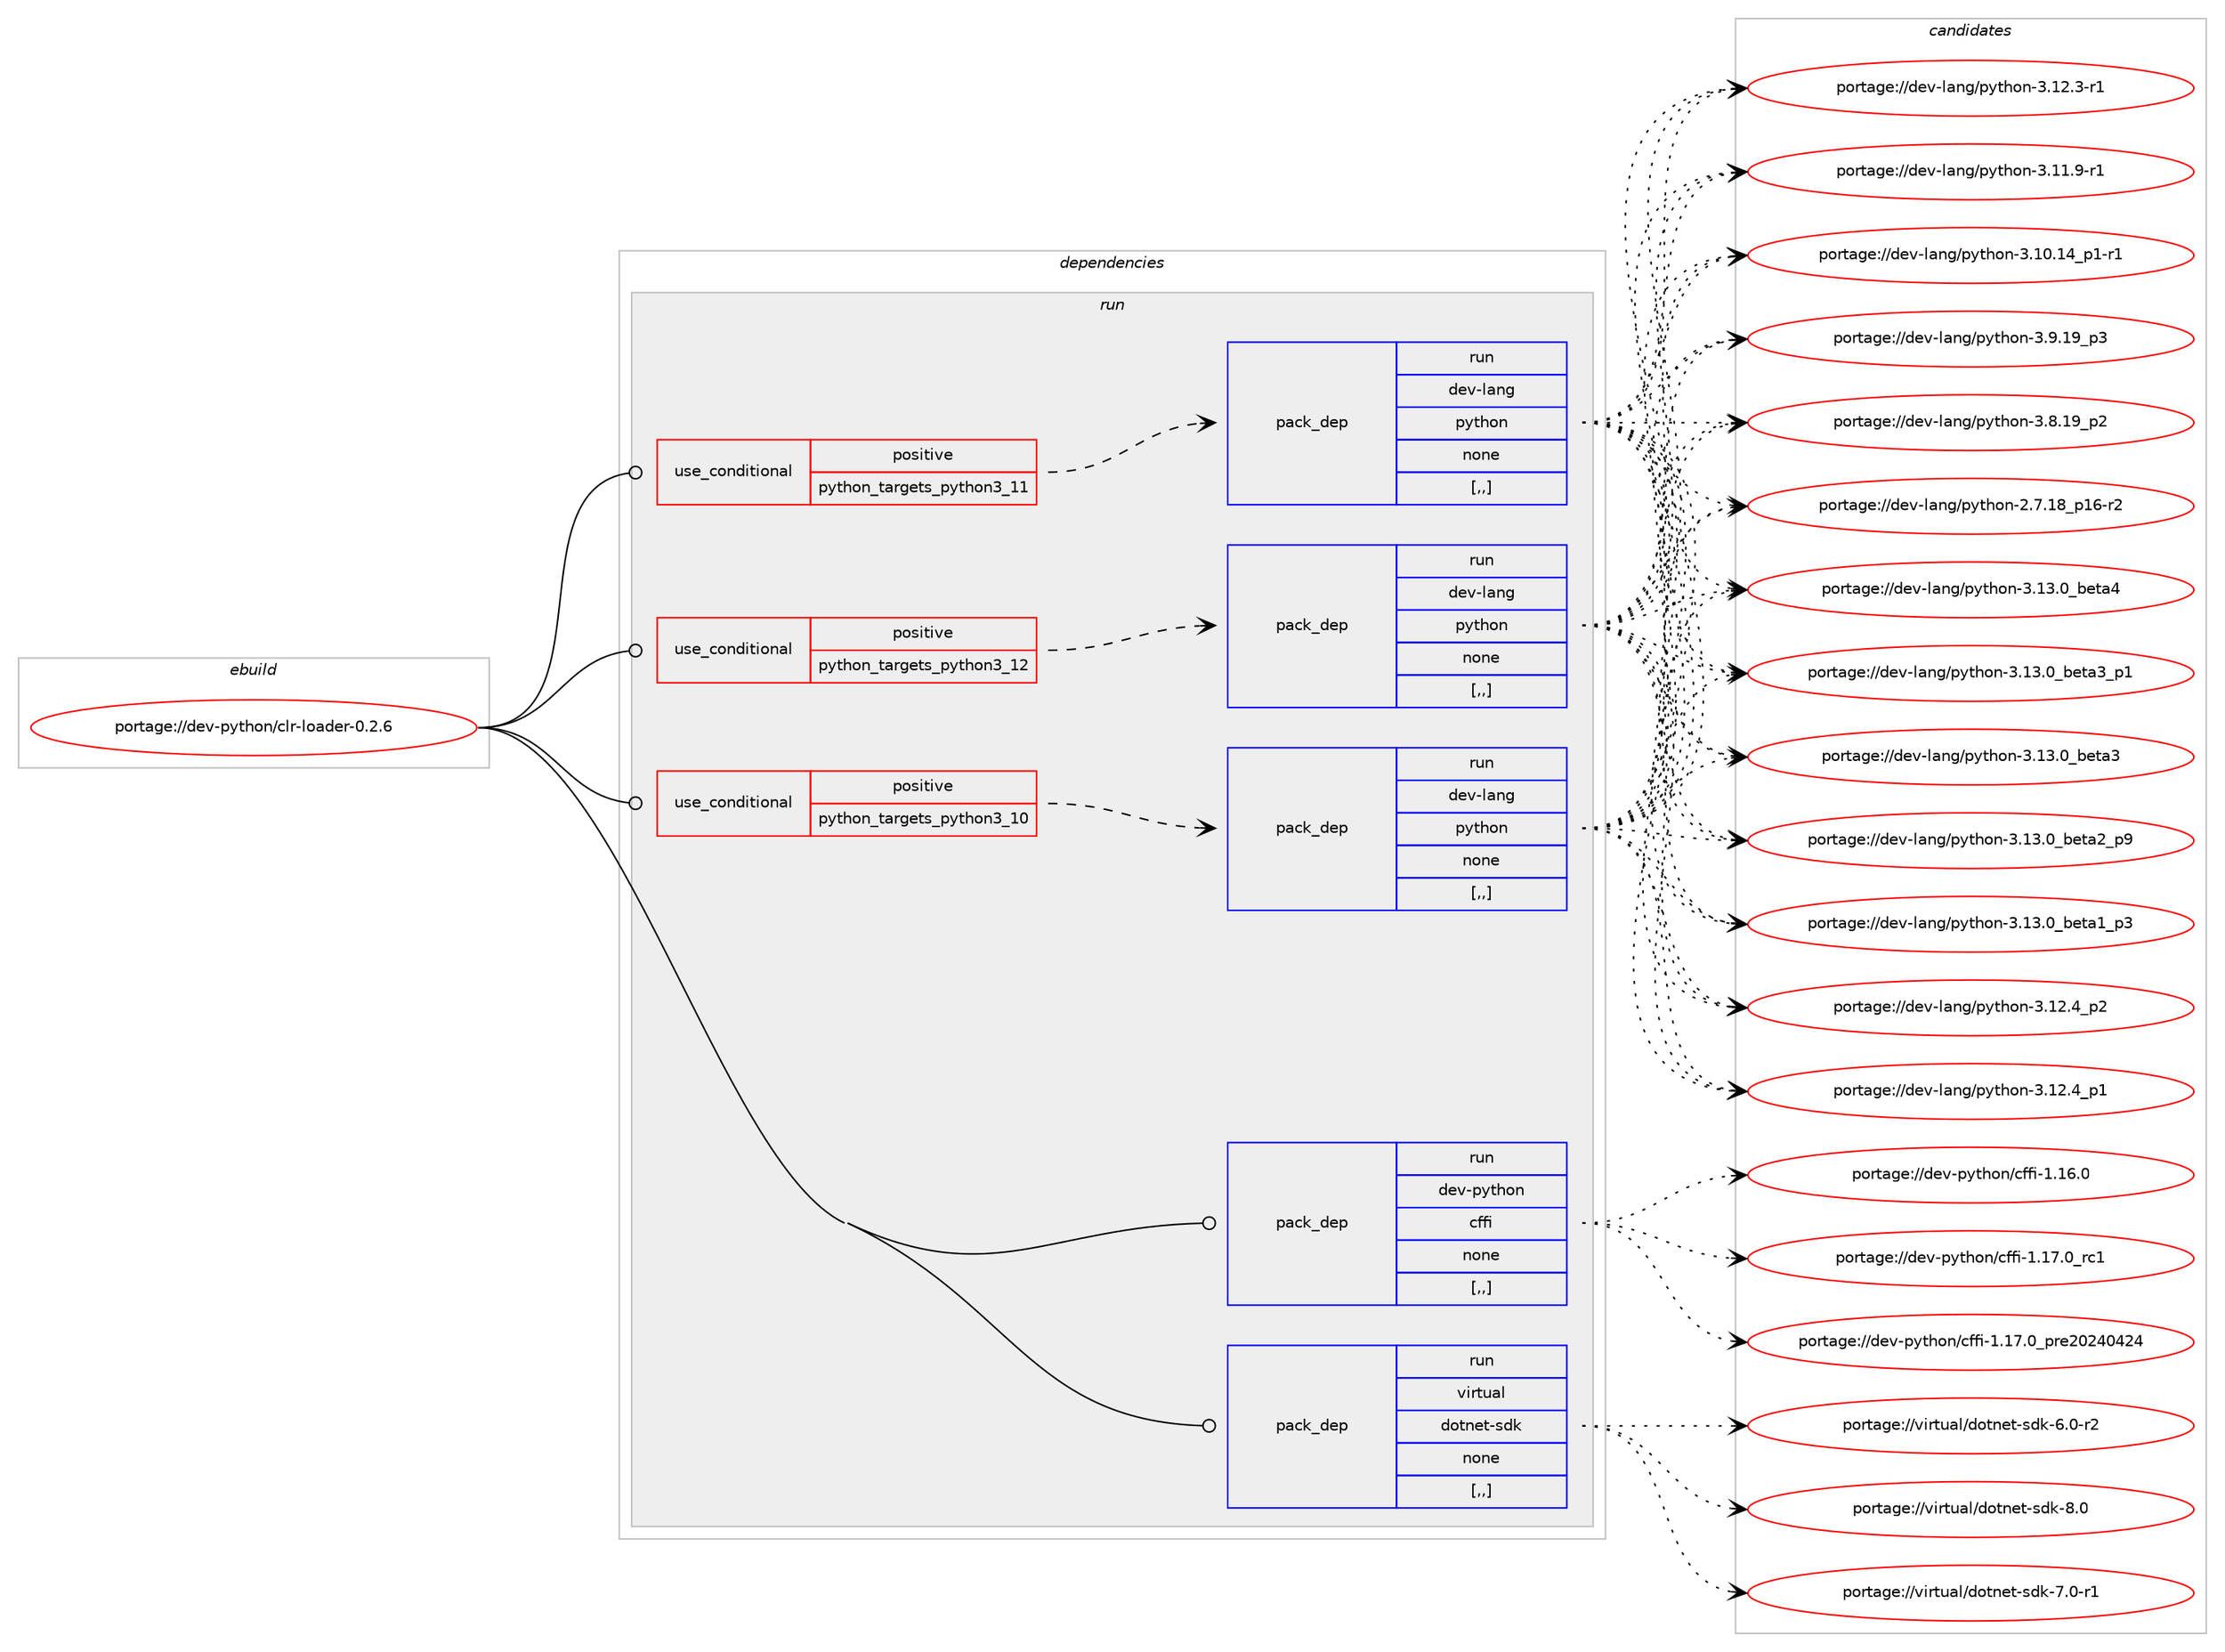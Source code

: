 digraph prolog {

# *************
# Graph options
# *************

newrank=true;
concentrate=true;
compound=true;
graph [rankdir=LR,fontname=Helvetica,fontsize=10,ranksep=1.5];#, ranksep=2.5, nodesep=0.2];
edge  [arrowhead=vee];
node  [fontname=Helvetica,fontsize=10];

# **********
# The ebuild
# **********

subgraph cluster_leftcol {
color=gray;
label=<<i>ebuild</i>>;
id [label="portage://dev-python/clr-loader-0.2.6", color=red, width=4, href="../dev-python/clr-loader-0.2.6.svg"];
}

# ****************
# The dependencies
# ****************

subgraph cluster_midcol {
color=gray;
label=<<i>dependencies</i>>;
subgraph cluster_compile {
fillcolor="#eeeeee";
style=filled;
label=<<i>compile</i>>;
}
subgraph cluster_compileandrun {
fillcolor="#eeeeee";
style=filled;
label=<<i>compile and run</i>>;
}
subgraph cluster_run {
fillcolor="#eeeeee";
style=filled;
label=<<i>run</i>>;
subgraph cond31858 {
dependency144278 [label=<<TABLE BORDER="0" CELLBORDER="1" CELLSPACING="0" CELLPADDING="4"><TR><TD ROWSPAN="3" CELLPADDING="10">use_conditional</TD></TR><TR><TD>positive</TD></TR><TR><TD>python_targets_python3_10</TD></TR></TABLE>>, shape=none, color=red];
subgraph pack111173 {
dependency144279 [label=<<TABLE BORDER="0" CELLBORDER="1" CELLSPACING="0" CELLPADDING="4" WIDTH="220"><TR><TD ROWSPAN="6" CELLPADDING="30">pack_dep</TD></TR><TR><TD WIDTH="110">run</TD></TR><TR><TD>dev-lang</TD></TR><TR><TD>python</TD></TR><TR><TD>none</TD></TR><TR><TD>[,,]</TD></TR></TABLE>>, shape=none, color=blue];
}
dependency144278:e -> dependency144279:w [weight=20,style="dashed",arrowhead="vee"];
}
id:e -> dependency144278:w [weight=20,style="solid",arrowhead="odot"];
subgraph cond31859 {
dependency144280 [label=<<TABLE BORDER="0" CELLBORDER="1" CELLSPACING="0" CELLPADDING="4"><TR><TD ROWSPAN="3" CELLPADDING="10">use_conditional</TD></TR><TR><TD>positive</TD></TR><TR><TD>python_targets_python3_11</TD></TR></TABLE>>, shape=none, color=red];
subgraph pack111174 {
dependency144281 [label=<<TABLE BORDER="0" CELLBORDER="1" CELLSPACING="0" CELLPADDING="4" WIDTH="220"><TR><TD ROWSPAN="6" CELLPADDING="30">pack_dep</TD></TR><TR><TD WIDTH="110">run</TD></TR><TR><TD>dev-lang</TD></TR><TR><TD>python</TD></TR><TR><TD>none</TD></TR><TR><TD>[,,]</TD></TR></TABLE>>, shape=none, color=blue];
}
dependency144280:e -> dependency144281:w [weight=20,style="dashed",arrowhead="vee"];
}
id:e -> dependency144280:w [weight=20,style="solid",arrowhead="odot"];
subgraph cond31860 {
dependency144282 [label=<<TABLE BORDER="0" CELLBORDER="1" CELLSPACING="0" CELLPADDING="4"><TR><TD ROWSPAN="3" CELLPADDING="10">use_conditional</TD></TR><TR><TD>positive</TD></TR><TR><TD>python_targets_python3_12</TD></TR></TABLE>>, shape=none, color=red];
subgraph pack111175 {
dependency144283 [label=<<TABLE BORDER="0" CELLBORDER="1" CELLSPACING="0" CELLPADDING="4" WIDTH="220"><TR><TD ROWSPAN="6" CELLPADDING="30">pack_dep</TD></TR><TR><TD WIDTH="110">run</TD></TR><TR><TD>dev-lang</TD></TR><TR><TD>python</TD></TR><TR><TD>none</TD></TR><TR><TD>[,,]</TD></TR></TABLE>>, shape=none, color=blue];
}
dependency144282:e -> dependency144283:w [weight=20,style="dashed",arrowhead="vee"];
}
id:e -> dependency144282:w [weight=20,style="solid",arrowhead="odot"];
subgraph pack111176 {
dependency144284 [label=<<TABLE BORDER="0" CELLBORDER="1" CELLSPACING="0" CELLPADDING="4" WIDTH="220"><TR><TD ROWSPAN="6" CELLPADDING="30">pack_dep</TD></TR><TR><TD WIDTH="110">run</TD></TR><TR><TD>dev-python</TD></TR><TR><TD>cffi</TD></TR><TR><TD>none</TD></TR><TR><TD>[,,]</TD></TR></TABLE>>, shape=none, color=blue];
}
id:e -> dependency144284:w [weight=20,style="solid",arrowhead="odot"];
subgraph pack111177 {
dependency144285 [label=<<TABLE BORDER="0" CELLBORDER="1" CELLSPACING="0" CELLPADDING="4" WIDTH="220"><TR><TD ROWSPAN="6" CELLPADDING="30">pack_dep</TD></TR><TR><TD WIDTH="110">run</TD></TR><TR><TD>virtual</TD></TR><TR><TD>dotnet-sdk</TD></TR><TR><TD>none</TD></TR><TR><TD>[,,]</TD></TR></TABLE>>, shape=none, color=blue];
}
id:e -> dependency144285:w [weight=20,style="solid",arrowhead="odot"];
}
}

# **************
# The candidates
# **************

subgraph cluster_choices {
rank=same;
color=gray;
label=<<i>candidates</i>>;

subgraph choice111173 {
color=black;
nodesep=1;
choice1001011184510897110103471121211161041111104551464951464895981011169752 [label="portage://dev-lang/python-3.13.0_beta4", color=red, width=4,href="../dev-lang/python-3.13.0_beta4.svg"];
choice10010111845108971101034711212111610411111045514649514648959810111697519511249 [label="portage://dev-lang/python-3.13.0_beta3_p1", color=red, width=4,href="../dev-lang/python-3.13.0_beta3_p1.svg"];
choice1001011184510897110103471121211161041111104551464951464895981011169751 [label="portage://dev-lang/python-3.13.0_beta3", color=red, width=4,href="../dev-lang/python-3.13.0_beta3.svg"];
choice10010111845108971101034711212111610411111045514649514648959810111697509511257 [label="portage://dev-lang/python-3.13.0_beta2_p9", color=red, width=4,href="../dev-lang/python-3.13.0_beta2_p9.svg"];
choice10010111845108971101034711212111610411111045514649514648959810111697499511251 [label="portage://dev-lang/python-3.13.0_beta1_p3", color=red, width=4,href="../dev-lang/python-3.13.0_beta1_p3.svg"];
choice100101118451089711010347112121116104111110455146495046529511250 [label="portage://dev-lang/python-3.12.4_p2", color=red, width=4,href="../dev-lang/python-3.12.4_p2.svg"];
choice100101118451089711010347112121116104111110455146495046529511249 [label="portage://dev-lang/python-3.12.4_p1", color=red, width=4,href="../dev-lang/python-3.12.4_p1.svg"];
choice100101118451089711010347112121116104111110455146495046514511449 [label="portage://dev-lang/python-3.12.3-r1", color=red, width=4,href="../dev-lang/python-3.12.3-r1.svg"];
choice100101118451089711010347112121116104111110455146494946574511449 [label="portage://dev-lang/python-3.11.9-r1", color=red, width=4,href="../dev-lang/python-3.11.9-r1.svg"];
choice100101118451089711010347112121116104111110455146494846495295112494511449 [label="portage://dev-lang/python-3.10.14_p1-r1", color=red, width=4,href="../dev-lang/python-3.10.14_p1-r1.svg"];
choice100101118451089711010347112121116104111110455146574649579511251 [label="portage://dev-lang/python-3.9.19_p3", color=red, width=4,href="../dev-lang/python-3.9.19_p3.svg"];
choice100101118451089711010347112121116104111110455146564649579511250 [label="portage://dev-lang/python-3.8.19_p2", color=red, width=4,href="../dev-lang/python-3.8.19_p2.svg"];
choice100101118451089711010347112121116104111110455046554649569511249544511450 [label="portage://dev-lang/python-2.7.18_p16-r2", color=red, width=4,href="../dev-lang/python-2.7.18_p16-r2.svg"];
dependency144279:e -> choice1001011184510897110103471121211161041111104551464951464895981011169752:w [style=dotted,weight="100"];
dependency144279:e -> choice10010111845108971101034711212111610411111045514649514648959810111697519511249:w [style=dotted,weight="100"];
dependency144279:e -> choice1001011184510897110103471121211161041111104551464951464895981011169751:w [style=dotted,weight="100"];
dependency144279:e -> choice10010111845108971101034711212111610411111045514649514648959810111697509511257:w [style=dotted,weight="100"];
dependency144279:e -> choice10010111845108971101034711212111610411111045514649514648959810111697499511251:w [style=dotted,weight="100"];
dependency144279:e -> choice100101118451089711010347112121116104111110455146495046529511250:w [style=dotted,weight="100"];
dependency144279:e -> choice100101118451089711010347112121116104111110455146495046529511249:w [style=dotted,weight="100"];
dependency144279:e -> choice100101118451089711010347112121116104111110455146495046514511449:w [style=dotted,weight="100"];
dependency144279:e -> choice100101118451089711010347112121116104111110455146494946574511449:w [style=dotted,weight="100"];
dependency144279:e -> choice100101118451089711010347112121116104111110455146494846495295112494511449:w [style=dotted,weight="100"];
dependency144279:e -> choice100101118451089711010347112121116104111110455146574649579511251:w [style=dotted,weight="100"];
dependency144279:e -> choice100101118451089711010347112121116104111110455146564649579511250:w [style=dotted,weight="100"];
dependency144279:e -> choice100101118451089711010347112121116104111110455046554649569511249544511450:w [style=dotted,weight="100"];
}
subgraph choice111174 {
color=black;
nodesep=1;
choice1001011184510897110103471121211161041111104551464951464895981011169752 [label="portage://dev-lang/python-3.13.0_beta4", color=red, width=4,href="../dev-lang/python-3.13.0_beta4.svg"];
choice10010111845108971101034711212111610411111045514649514648959810111697519511249 [label="portage://dev-lang/python-3.13.0_beta3_p1", color=red, width=4,href="../dev-lang/python-3.13.0_beta3_p1.svg"];
choice1001011184510897110103471121211161041111104551464951464895981011169751 [label="portage://dev-lang/python-3.13.0_beta3", color=red, width=4,href="../dev-lang/python-3.13.0_beta3.svg"];
choice10010111845108971101034711212111610411111045514649514648959810111697509511257 [label="portage://dev-lang/python-3.13.0_beta2_p9", color=red, width=4,href="../dev-lang/python-3.13.0_beta2_p9.svg"];
choice10010111845108971101034711212111610411111045514649514648959810111697499511251 [label="portage://dev-lang/python-3.13.0_beta1_p3", color=red, width=4,href="../dev-lang/python-3.13.0_beta1_p3.svg"];
choice100101118451089711010347112121116104111110455146495046529511250 [label="portage://dev-lang/python-3.12.4_p2", color=red, width=4,href="../dev-lang/python-3.12.4_p2.svg"];
choice100101118451089711010347112121116104111110455146495046529511249 [label="portage://dev-lang/python-3.12.4_p1", color=red, width=4,href="../dev-lang/python-3.12.4_p1.svg"];
choice100101118451089711010347112121116104111110455146495046514511449 [label="portage://dev-lang/python-3.12.3-r1", color=red, width=4,href="../dev-lang/python-3.12.3-r1.svg"];
choice100101118451089711010347112121116104111110455146494946574511449 [label="portage://dev-lang/python-3.11.9-r1", color=red, width=4,href="../dev-lang/python-3.11.9-r1.svg"];
choice100101118451089711010347112121116104111110455146494846495295112494511449 [label="portage://dev-lang/python-3.10.14_p1-r1", color=red, width=4,href="../dev-lang/python-3.10.14_p1-r1.svg"];
choice100101118451089711010347112121116104111110455146574649579511251 [label="portage://dev-lang/python-3.9.19_p3", color=red, width=4,href="../dev-lang/python-3.9.19_p3.svg"];
choice100101118451089711010347112121116104111110455146564649579511250 [label="portage://dev-lang/python-3.8.19_p2", color=red, width=4,href="../dev-lang/python-3.8.19_p2.svg"];
choice100101118451089711010347112121116104111110455046554649569511249544511450 [label="portage://dev-lang/python-2.7.18_p16-r2", color=red, width=4,href="../dev-lang/python-2.7.18_p16-r2.svg"];
dependency144281:e -> choice1001011184510897110103471121211161041111104551464951464895981011169752:w [style=dotted,weight="100"];
dependency144281:e -> choice10010111845108971101034711212111610411111045514649514648959810111697519511249:w [style=dotted,weight="100"];
dependency144281:e -> choice1001011184510897110103471121211161041111104551464951464895981011169751:w [style=dotted,weight="100"];
dependency144281:e -> choice10010111845108971101034711212111610411111045514649514648959810111697509511257:w [style=dotted,weight="100"];
dependency144281:e -> choice10010111845108971101034711212111610411111045514649514648959810111697499511251:w [style=dotted,weight="100"];
dependency144281:e -> choice100101118451089711010347112121116104111110455146495046529511250:w [style=dotted,weight="100"];
dependency144281:e -> choice100101118451089711010347112121116104111110455146495046529511249:w [style=dotted,weight="100"];
dependency144281:e -> choice100101118451089711010347112121116104111110455146495046514511449:w [style=dotted,weight="100"];
dependency144281:e -> choice100101118451089711010347112121116104111110455146494946574511449:w [style=dotted,weight="100"];
dependency144281:e -> choice100101118451089711010347112121116104111110455146494846495295112494511449:w [style=dotted,weight="100"];
dependency144281:e -> choice100101118451089711010347112121116104111110455146574649579511251:w [style=dotted,weight="100"];
dependency144281:e -> choice100101118451089711010347112121116104111110455146564649579511250:w [style=dotted,weight="100"];
dependency144281:e -> choice100101118451089711010347112121116104111110455046554649569511249544511450:w [style=dotted,weight="100"];
}
subgraph choice111175 {
color=black;
nodesep=1;
choice1001011184510897110103471121211161041111104551464951464895981011169752 [label="portage://dev-lang/python-3.13.0_beta4", color=red, width=4,href="../dev-lang/python-3.13.0_beta4.svg"];
choice10010111845108971101034711212111610411111045514649514648959810111697519511249 [label="portage://dev-lang/python-3.13.0_beta3_p1", color=red, width=4,href="../dev-lang/python-3.13.0_beta3_p1.svg"];
choice1001011184510897110103471121211161041111104551464951464895981011169751 [label="portage://dev-lang/python-3.13.0_beta3", color=red, width=4,href="../dev-lang/python-3.13.0_beta3.svg"];
choice10010111845108971101034711212111610411111045514649514648959810111697509511257 [label="portage://dev-lang/python-3.13.0_beta2_p9", color=red, width=4,href="../dev-lang/python-3.13.0_beta2_p9.svg"];
choice10010111845108971101034711212111610411111045514649514648959810111697499511251 [label="portage://dev-lang/python-3.13.0_beta1_p3", color=red, width=4,href="../dev-lang/python-3.13.0_beta1_p3.svg"];
choice100101118451089711010347112121116104111110455146495046529511250 [label="portage://dev-lang/python-3.12.4_p2", color=red, width=4,href="../dev-lang/python-3.12.4_p2.svg"];
choice100101118451089711010347112121116104111110455146495046529511249 [label="portage://dev-lang/python-3.12.4_p1", color=red, width=4,href="../dev-lang/python-3.12.4_p1.svg"];
choice100101118451089711010347112121116104111110455146495046514511449 [label="portage://dev-lang/python-3.12.3-r1", color=red, width=4,href="../dev-lang/python-3.12.3-r1.svg"];
choice100101118451089711010347112121116104111110455146494946574511449 [label="portage://dev-lang/python-3.11.9-r1", color=red, width=4,href="../dev-lang/python-3.11.9-r1.svg"];
choice100101118451089711010347112121116104111110455146494846495295112494511449 [label="portage://dev-lang/python-3.10.14_p1-r1", color=red, width=4,href="../dev-lang/python-3.10.14_p1-r1.svg"];
choice100101118451089711010347112121116104111110455146574649579511251 [label="portage://dev-lang/python-3.9.19_p3", color=red, width=4,href="../dev-lang/python-3.9.19_p3.svg"];
choice100101118451089711010347112121116104111110455146564649579511250 [label="portage://dev-lang/python-3.8.19_p2", color=red, width=4,href="../dev-lang/python-3.8.19_p2.svg"];
choice100101118451089711010347112121116104111110455046554649569511249544511450 [label="portage://dev-lang/python-2.7.18_p16-r2", color=red, width=4,href="../dev-lang/python-2.7.18_p16-r2.svg"];
dependency144283:e -> choice1001011184510897110103471121211161041111104551464951464895981011169752:w [style=dotted,weight="100"];
dependency144283:e -> choice10010111845108971101034711212111610411111045514649514648959810111697519511249:w [style=dotted,weight="100"];
dependency144283:e -> choice1001011184510897110103471121211161041111104551464951464895981011169751:w [style=dotted,weight="100"];
dependency144283:e -> choice10010111845108971101034711212111610411111045514649514648959810111697509511257:w [style=dotted,weight="100"];
dependency144283:e -> choice10010111845108971101034711212111610411111045514649514648959810111697499511251:w [style=dotted,weight="100"];
dependency144283:e -> choice100101118451089711010347112121116104111110455146495046529511250:w [style=dotted,weight="100"];
dependency144283:e -> choice100101118451089711010347112121116104111110455146495046529511249:w [style=dotted,weight="100"];
dependency144283:e -> choice100101118451089711010347112121116104111110455146495046514511449:w [style=dotted,weight="100"];
dependency144283:e -> choice100101118451089711010347112121116104111110455146494946574511449:w [style=dotted,weight="100"];
dependency144283:e -> choice100101118451089711010347112121116104111110455146494846495295112494511449:w [style=dotted,weight="100"];
dependency144283:e -> choice100101118451089711010347112121116104111110455146574649579511251:w [style=dotted,weight="100"];
dependency144283:e -> choice100101118451089711010347112121116104111110455146564649579511250:w [style=dotted,weight="100"];
dependency144283:e -> choice100101118451089711010347112121116104111110455046554649569511249544511450:w [style=dotted,weight="100"];
}
subgraph choice111176 {
color=black;
nodesep=1;
choice10010111845112121116104111110479910210210545494649554648951149949 [label="portage://dev-python/cffi-1.17.0_rc1", color=red, width=4,href="../dev-python/cffi-1.17.0_rc1.svg"];
choice10010111845112121116104111110479910210210545494649554648951121141015048505248525052 [label="portage://dev-python/cffi-1.17.0_pre20240424", color=red, width=4,href="../dev-python/cffi-1.17.0_pre20240424.svg"];
choice10010111845112121116104111110479910210210545494649544648 [label="portage://dev-python/cffi-1.16.0", color=red, width=4,href="../dev-python/cffi-1.16.0.svg"];
dependency144284:e -> choice10010111845112121116104111110479910210210545494649554648951149949:w [style=dotted,weight="100"];
dependency144284:e -> choice10010111845112121116104111110479910210210545494649554648951121141015048505248525052:w [style=dotted,weight="100"];
dependency144284:e -> choice10010111845112121116104111110479910210210545494649544648:w [style=dotted,weight="100"];
}
subgraph choice111177 {
color=black;
nodesep=1;
choice11810511411611797108471001111161101011164511510010745564648 [label="portage://virtual/dotnet-sdk-8.0", color=red, width=4,href="../virtual/dotnet-sdk-8.0.svg"];
choice118105114116117971084710011111611010111645115100107455546484511449 [label="portage://virtual/dotnet-sdk-7.0-r1", color=red, width=4,href="../virtual/dotnet-sdk-7.0-r1.svg"];
choice118105114116117971084710011111611010111645115100107455446484511450 [label="portage://virtual/dotnet-sdk-6.0-r2", color=red, width=4,href="../virtual/dotnet-sdk-6.0-r2.svg"];
dependency144285:e -> choice11810511411611797108471001111161101011164511510010745564648:w [style=dotted,weight="100"];
dependency144285:e -> choice118105114116117971084710011111611010111645115100107455546484511449:w [style=dotted,weight="100"];
dependency144285:e -> choice118105114116117971084710011111611010111645115100107455446484511450:w [style=dotted,weight="100"];
}
}

}
